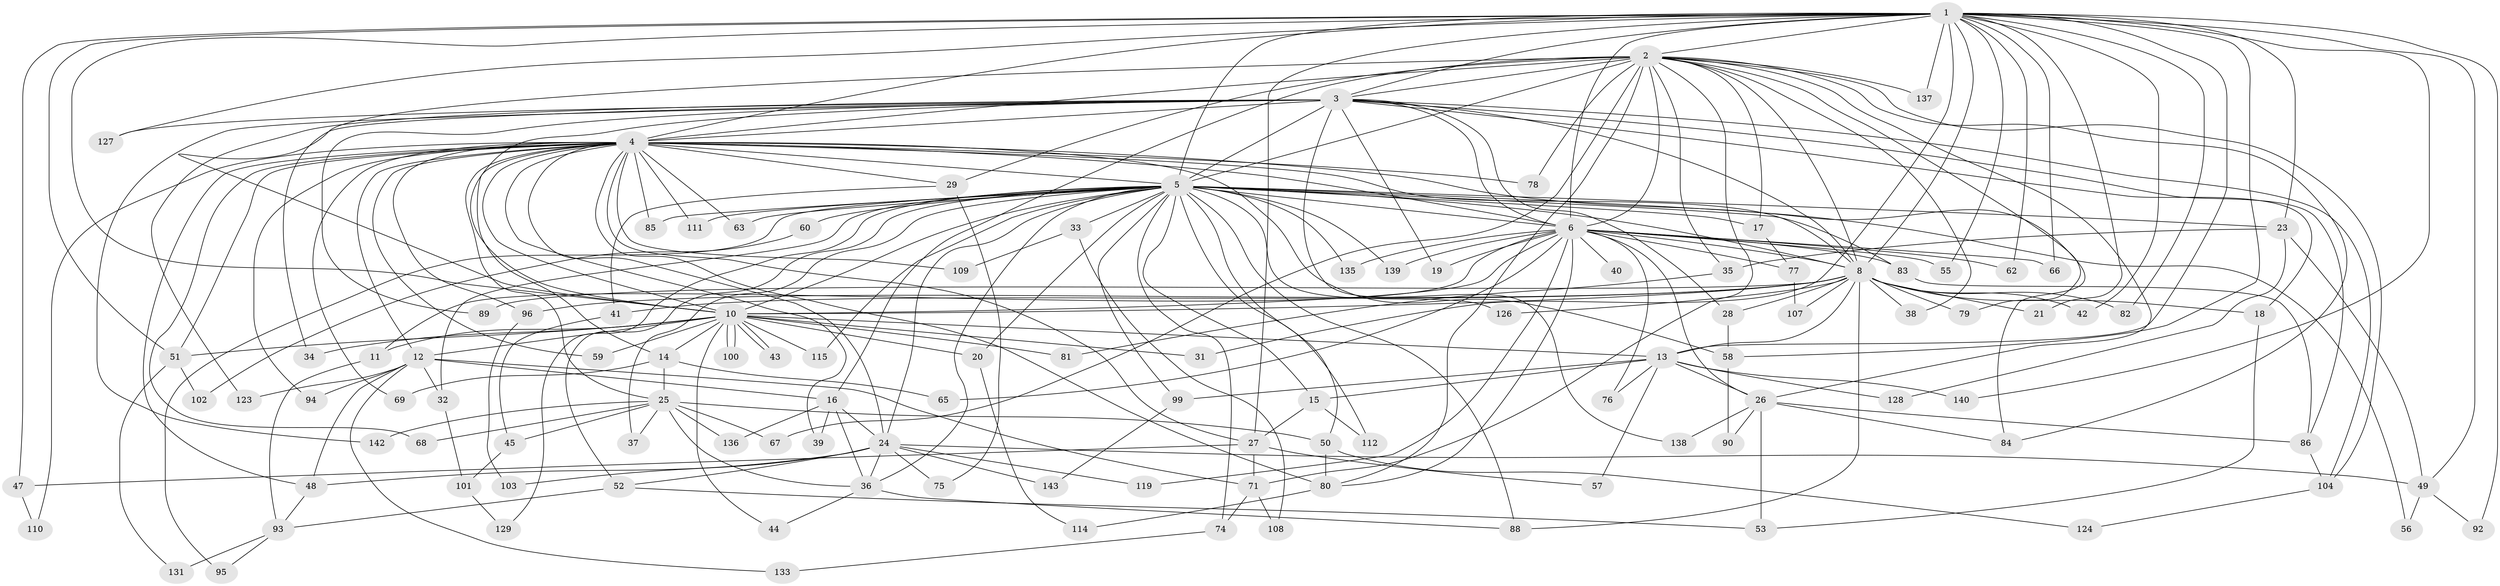 // original degree distribution, {27: 0.006993006993006993, 22: 0.013986013986013986, 20: 0.013986013986013986, 21: 0.006993006993006993, 17: 0.006993006993006993, 29: 0.006993006993006993, 23: 0.006993006993006993, 26: 0.006993006993006993, 3: 0.20279720279720279, 8: 0.006993006993006993, 9: 0.006993006993006993, 5: 0.04895104895104895, 6: 0.02097902097902098, 2: 0.5384615384615384, 12: 0.006993006993006993, 11: 0.006993006993006993, 10: 0.006993006993006993, 7: 0.006993006993006993, 4: 0.07692307692307693}
// Generated by graph-tools (version 1.1) at 2025/41/03/06/25 10:41:42]
// undirected, 114 vertices, 256 edges
graph export_dot {
graph [start="1"]
  node [color=gray90,style=filled];
  1 [super="+61"];
  2 [super="+30"];
  3 [super="+141"];
  4 [super="+9"];
  5 [super="+7"];
  6 [super="+22"];
  8 [super="+113"];
  10 [super="+117"];
  11;
  12 [super="+73"];
  13 [super="+46"];
  14;
  15 [super="+87"];
  16;
  17;
  18;
  19;
  20;
  21;
  23;
  24 [super="+134"];
  25 [super="+116"];
  26 [super="+132"];
  27;
  28;
  29 [super="+72"];
  31;
  32;
  33;
  34;
  35 [super="+54"];
  36 [super="+70"];
  37;
  38;
  39 [super="+121"];
  40;
  41;
  42;
  43;
  44;
  45;
  47;
  48 [super="+130"];
  49 [super="+64"];
  50 [super="+120"];
  51 [super="+122"];
  52 [super="+105"];
  53;
  55;
  56;
  57;
  58;
  59;
  60;
  62;
  63;
  65;
  66;
  67;
  68;
  69;
  71 [super="+97"];
  74;
  75;
  76;
  77;
  78;
  79;
  80 [super="+98"];
  81;
  82;
  83;
  84 [super="+118"];
  85;
  86 [super="+106"];
  88 [super="+91"];
  89;
  90;
  92;
  93;
  94;
  95;
  96;
  99;
  100;
  101;
  102;
  103;
  104 [super="+125"];
  107;
  108;
  109;
  110;
  111;
  112;
  114;
  115;
  119;
  123;
  124;
  126;
  127;
  128;
  129;
  131;
  133;
  135;
  136;
  137;
  138;
  139;
  140;
  142;
  143;
  1 -- 2;
  1 -- 3 [weight=2];
  1 -- 4 [weight=2];
  1 -- 5 [weight=2];
  1 -- 6;
  1 -- 8;
  1 -- 10;
  1 -- 13;
  1 -- 21;
  1 -- 23;
  1 -- 27;
  1 -- 31;
  1 -- 42;
  1 -- 47;
  1 -- 51;
  1 -- 55;
  1 -- 62;
  1 -- 66;
  1 -- 82;
  1 -- 92;
  1 -- 137;
  1 -- 140;
  1 -- 58;
  1 -- 127;
  1 -- 49;
  2 -- 3;
  2 -- 4 [weight=2];
  2 -- 5 [weight=3];
  2 -- 6;
  2 -- 8;
  2 -- 10;
  2 -- 16;
  2 -- 17;
  2 -- 26;
  2 -- 29 [weight=2];
  2 -- 38;
  2 -- 67;
  2 -- 71;
  2 -- 78;
  2 -- 104;
  2 -- 137;
  2 -- 35 [weight=2];
  2 -- 80;
  2 -- 79;
  2 -- 84;
  3 -- 4 [weight=2];
  3 -- 5 [weight=2];
  3 -- 6;
  3 -- 8;
  3 -- 10;
  3 -- 18;
  3 -- 19;
  3 -- 28;
  3 -- 34;
  3 -- 86;
  3 -- 89;
  3 -- 123;
  3 -- 127;
  3 -- 138;
  3 -- 142;
  3 -- 104;
  4 -- 5 [weight=4];
  4 -- 6 [weight=2];
  4 -- 8 [weight=2];
  4 -- 10 [weight=2];
  4 -- 14;
  4 -- 25;
  4 -- 27;
  4 -- 48;
  4 -- 58;
  4 -- 68;
  4 -- 84;
  4 -- 94;
  4 -- 96;
  4 -- 109;
  4 -- 110;
  4 -- 111;
  4 -- 69;
  4 -- 12;
  4 -- 78;
  4 -- 85;
  4 -- 24;
  4 -- 29;
  4 -- 39;
  4 -- 59;
  4 -- 63;
  4 -- 80;
  4 -- 51;
  5 -- 6 [weight=3];
  5 -- 8 [weight=2];
  5 -- 10 [weight=2];
  5 -- 23;
  5 -- 32;
  5 -- 33 [weight=2];
  5 -- 63;
  5 -- 83;
  5 -- 95;
  5 -- 112;
  5 -- 115;
  5 -- 126;
  5 -- 139;
  5 -- 129;
  5 -- 135;
  5 -- 74;
  5 -- 15;
  5 -- 17;
  5 -- 20;
  5 -- 85;
  5 -- 88 [weight=2];
  5 -- 99;
  5 -- 36;
  5 -- 37;
  5 -- 111;
  5 -- 50;
  5 -- 52;
  5 -- 56;
  5 -- 60;
  5 -- 24;
  6 -- 8;
  6 -- 10 [weight=2];
  6 -- 11;
  6 -- 19;
  6 -- 26;
  6 -- 40 [weight=2];
  6 -- 62;
  6 -- 77;
  6 -- 119;
  6 -- 65;
  6 -- 66;
  6 -- 135;
  6 -- 139;
  6 -- 76;
  6 -- 80;
  6 -- 83;
  6 -- 55;
  8 -- 10;
  8 -- 13;
  8 -- 18;
  8 -- 21;
  8 -- 28;
  8 -- 38;
  8 -- 41;
  8 -- 42;
  8 -- 79;
  8 -- 82;
  8 -- 89;
  8 -- 96;
  8 -- 107;
  8 -- 126;
  8 -- 88;
  10 -- 11;
  10 -- 12;
  10 -- 14;
  10 -- 20;
  10 -- 31;
  10 -- 34;
  10 -- 43;
  10 -- 43;
  10 -- 44;
  10 -- 51;
  10 -- 59;
  10 -- 81;
  10 -- 100;
  10 -- 100;
  10 -- 115;
  10 -- 13;
  11 -- 93;
  12 -- 16;
  12 -- 32;
  12 -- 94;
  12 -- 123;
  12 -- 71;
  12 -- 48;
  12 -- 133;
  13 -- 15;
  13 -- 76;
  13 -- 99;
  13 -- 128;
  13 -- 140;
  13 -- 57;
  13 -- 26;
  14 -- 25;
  14 -- 65;
  14 -- 69;
  15 -- 112;
  15 -- 27;
  16 -- 24;
  16 -- 136;
  16 -- 39;
  16 -- 36;
  17 -- 77;
  18 -- 53;
  20 -- 114;
  23 -- 35;
  23 -- 49;
  23 -- 128;
  24 -- 36;
  24 -- 48;
  24 -- 49;
  24 -- 52;
  24 -- 75;
  24 -- 103;
  24 -- 119;
  24 -- 143;
  25 -- 37;
  25 -- 45;
  25 -- 50;
  25 -- 67;
  25 -- 68;
  25 -- 136;
  25 -- 142;
  25 -- 36;
  26 -- 53;
  26 -- 84;
  26 -- 86;
  26 -- 90;
  26 -- 138;
  27 -- 47;
  27 -- 57;
  27 -- 71;
  28 -- 58;
  29 -- 41;
  29 -- 75;
  32 -- 101;
  33 -- 108;
  33 -- 109;
  35 -- 81;
  36 -- 44;
  36 -- 88;
  41 -- 45;
  45 -- 101;
  47 -- 110;
  48 -- 93;
  49 -- 56;
  49 -- 92;
  50 -- 124;
  50 -- 80;
  51 -- 102;
  51 -- 131;
  52 -- 93;
  52 -- 53;
  58 -- 90;
  60 -- 102;
  71 -- 74;
  71 -- 108;
  74 -- 133;
  77 -- 107;
  80 -- 114;
  83 -- 86;
  86 -- 104;
  93 -- 95;
  93 -- 131;
  96 -- 103;
  99 -- 143;
  101 -- 129;
  104 -- 124;
}
